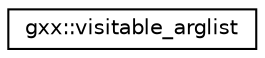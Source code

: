 digraph "Graphical Class Hierarchy"
{
  edge [fontname="Helvetica",fontsize="10",labelfontname="Helvetica",labelfontsize="10"];
  node [fontname="Helvetica",fontsize="10",shape=record];
  rankdir="LR";
  Node1 [label="gxx::visitable_arglist",height=0.2,width=0.4,color="black", fillcolor="white", style="filled",URL="$classgxx_1_1visitable__arglist.html"];
}

